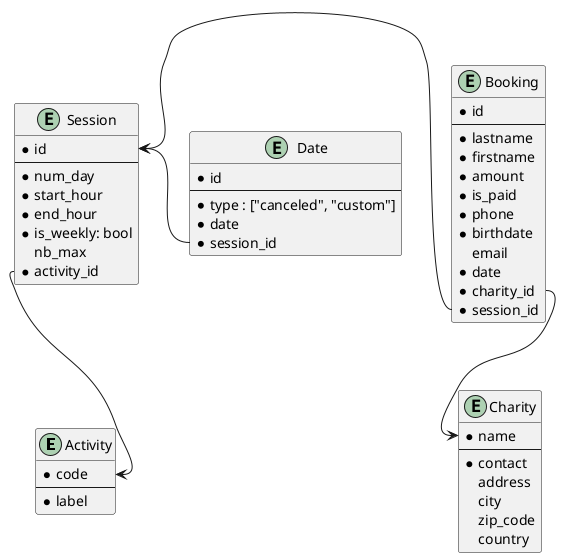 @startuml database
  entity Activity {
    * code
    --
    * label
  }

  entity Session {
    * id
    --
    * num_day
    * start_hour
    * end_hour
    * is_weekly: bool
    nb_max
    * activity_id
  }

  entity Booking {
    * id
    --
    * lastname
    * firstname
    * amount
    * is_paid
    * phone
    * birthdate
    email
    * date
    * charity_id
    * session_id
  }

  entity Date {
    * id
    --
    * type : ["canceled", "custom"]
    * date
    * session_id
  }

  entity Charity {
    * name
    --
    * contact
    address
    city
    zip_code
    country
  }


  Activity::code <-up- Session::activity_id
  Session::id <-right- Booking::session_id
  Session::id <-right- Date::session_id
  Charity::name <-up- Booking::charity_id
@enduml